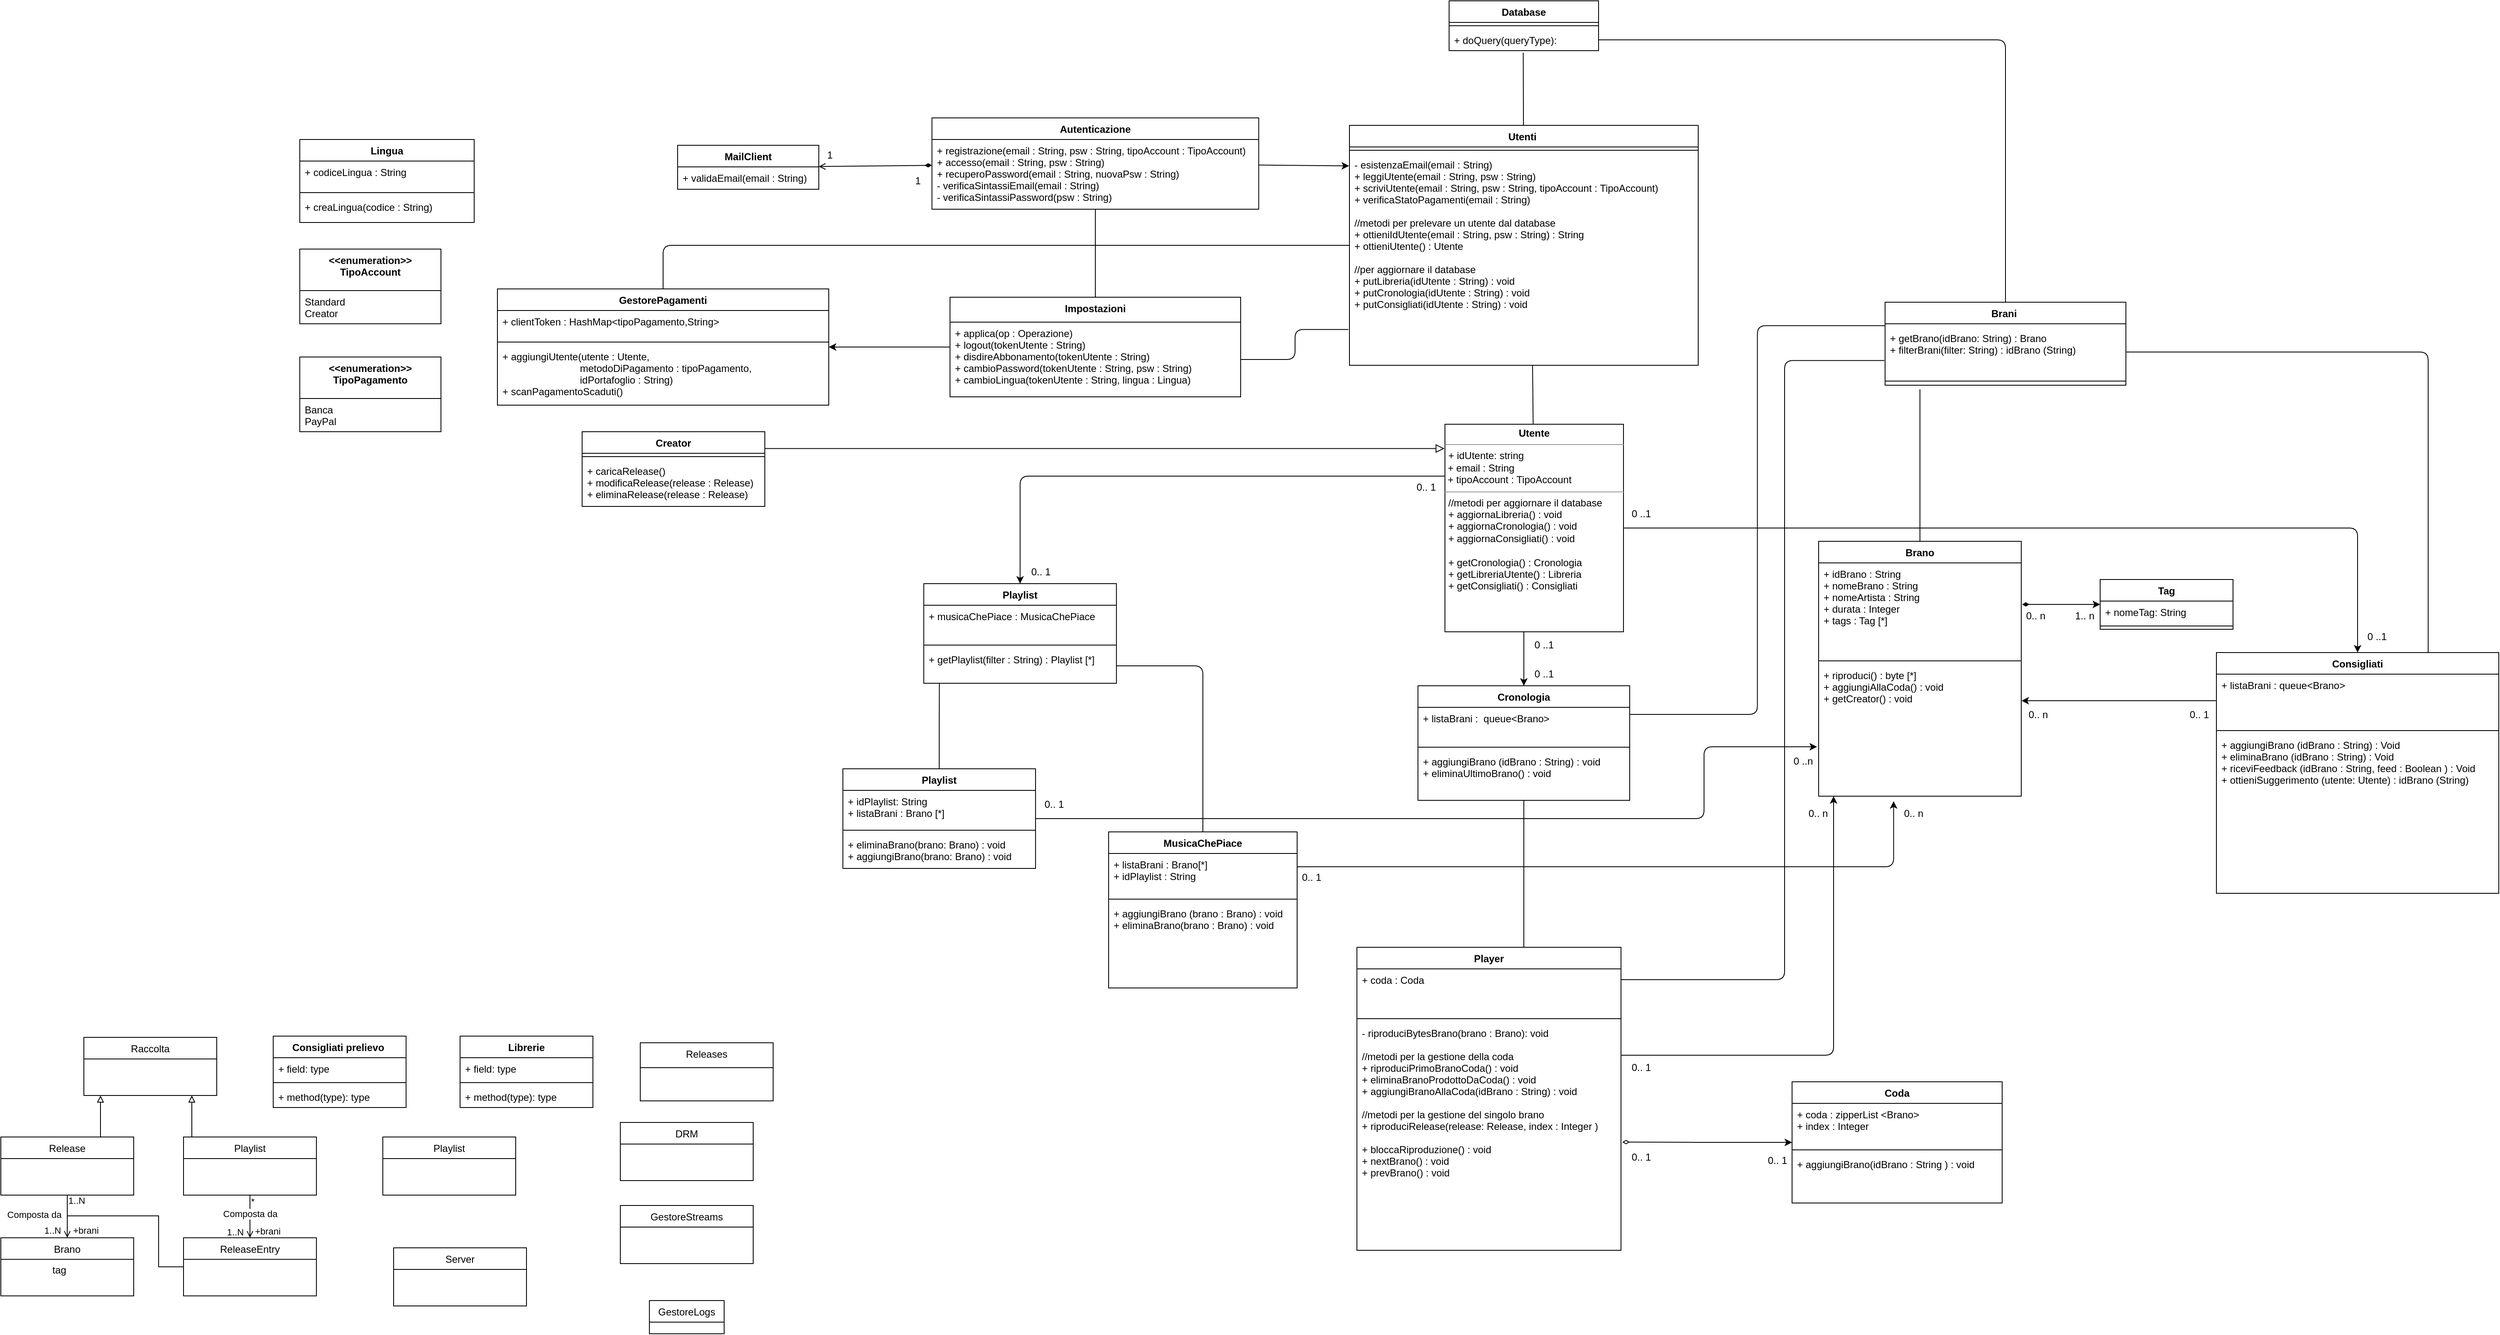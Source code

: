<mxfile>
    <diagram id="BJjrxpqgjmTvx92bAYLw" name="Pagina-1">
        <mxGraphModel dx="5690" dy="3400" grid="0" gridSize="10" guides="1" tooltips="1" connect="1" arrows="1" fold="1" page="0" pageScale="1" pageWidth="827" pageHeight="1169" background="none" math="0" shadow="0">
            <root>
                <mxCell id="0"/>
                <mxCell id="1" parent="0"/>
                <mxCell id="3" value="Brano" style="swimlane;fontStyle=0;align=center;verticalAlign=top;childLayout=stackLayout;horizontal=1;startSize=26;horizontalStack=0;resizeParent=1;resizeLast=0;collapsible=1;marginBottom=0;rounded=0;shadow=0;strokeWidth=1;" parent="1" vertex="1">
                    <mxGeometry x="-904" y="1609.93" width="160" height="70" as="geometry">
                        <mxRectangle x="120" y="360" width="160" height="26" as="alternateBounds"/>
                    </mxGeometry>
                </mxCell>
                <mxCell id="4" style="edgeStyle=orthogonalEdgeStyle;rounded=0;orthogonalLoop=1;jettySize=auto;html=1;exitX=0.5;exitY=1;exitDx=0;exitDy=0;entryX=0.5;entryY=0;entryDx=0;entryDy=0;startArrow=none;startFill=0;endArrow=open;endFill=0;" parent="1" source="9" target="3" edge="1">
                    <mxGeometry relative="1" as="geometry"/>
                </mxCell>
                <mxCell id="5" value="+brani" style="edgeLabel;html=1;align=center;verticalAlign=middle;resizable=0;points=[];" parent="4" vertex="1" connectable="0">
                    <mxGeometry x="0.251" relative="1" as="geometry">
                        <mxPoint x="22" y="10" as="offset"/>
                    </mxGeometry>
                </mxCell>
                <mxCell id="6" value="1..N" style="edgeLabel;html=1;align=center;verticalAlign=middle;resizable=0;points=[];" parent="4" vertex="1" connectable="0">
                    <mxGeometry x="0.251" y="-1" relative="1" as="geometry">
                        <mxPoint x="-17" y="10" as="offset"/>
                    </mxGeometry>
                </mxCell>
                <mxCell id="7" value="1..N" style="edgeLabel;html=1;align=center;verticalAlign=middle;resizable=0;points=[];" parent="4" vertex="1" connectable="0">
                    <mxGeometry x="-0.754" y="-1" relative="1" as="geometry">
                        <mxPoint x="12" as="offset"/>
                    </mxGeometry>
                </mxCell>
                <mxCell id="8" value="Composta da" style="edgeLabel;html=1;align=center;verticalAlign=middle;resizable=0;points=[];" parent="4" vertex="1" connectable="0">
                    <mxGeometry x="-0.235" relative="1" as="geometry">
                        <mxPoint x="-40" y="4" as="offset"/>
                    </mxGeometry>
                </mxCell>
                <mxCell id="9" value="Release" style="swimlane;fontStyle=0;align=center;verticalAlign=top;childLayout=stackLayout;horizontal=1;startSize=26;horizontalStack=0;resizeParent=1;resizeLast=0;collapsible=1;marginBottom=0;rounded=0;shadow=0;strokeWidth=1;" parent="1" vertex="1">
                    <mxGeometry x="-904" y="1488.5" width="160" height="70" as="geometry">
                        <mxRectangle x="340" y="380" width="170" height="26" as="alternateBounds"/>
                    </mxGeometry>
                </mxCell>
                <mxCell id="10" style="edgeStyle=orthogonalEdgeStyle;rounded=0;orthogonalLoop=1;jettySize=auto;html=1;exitX=0.5;exitY=1;exitDx=0;exitDy=0;entryX=0.5;entryY=0;entryDx=0;entryDy=0;startArrow=none;startFill=0;endArrow=open;endFill=0;" parent="1" source="15" target="34" edge="1">
                    <mxGeometry relative="1" as="geometry"/>
                </mxCell>
                <mxCell id="11" value="1..N" style="edgeLabel;html=1;align=center;verticalAlign=middle;resizable=0;points=[];" parent="10" vertex="1" connectable="0">
                    <mxGeometry x="0.728" relative="1" as="geometry">
                        <mxPoint x="-18" as="offset"/>
                    </mxGeometry>
                </mxCell>
                <mxCell id="12" value="+brani" style="edgeLabel;html=1;align=center;verticalAlign=middle;resizable=0;points=[];" parent="10" vertex="1" connectable="0">
                    <mxGeometry x="0.265" y="1" relative="1" as="geometry">
                        <mxPoint x="20" y="11" as="offset"/>
                    </mxGeometry>
                </mxCell>
                <mxCell id="13" value="Composta da" style="edgeLabel;html=1;align=center;verticalAlign=middle;resizable=0;points=[];" parent="10" vertex="1" connectable="0">
                    <mxGeometry x="-0.198" y="-1" relative="1" as="geometry">
                        <mxPoint x="1" y="2" as="offset"/>
                    </mxGeometry>
                </mxCell>
                <mxCell id="14" value="*" style="edgeLabel;html=1;align=center;verticalAlign=middle;resizable=0;points=[];" parent="10" vertex="1" connectable="0">
                    <mxGeometry x="-0.881" relative="1" as="geometry">
                        <mxPoint x="3" y="4" as="offset"/>
                    </mxGeometry>
                </mxCell>
                <mxCell id="15" value="Playlist" style="swimlane;fontStyle=0;align=center;verticalAlign=top;childLayout=stackLayout;horizontal=1;startSize=26;horizontalStack=0;resizeParent=1;resizeLast=0;collapsible=1;marginBottom=0;rounded=0;shadow=0;strokeWidth=1;" parent="1" vertex="1">
                    <mxGeometry x="-684" y="1488.5" width="160" height="70" as="geometry">
                        <mxRectangle x="550" y="140" width="160" height="26" as="alternateBounds"/>
                    </mxGeometry>
                </mxCell>
                <mxCell id="23" value="Releases" style="swimlane;fontStyle=0;align=center;verticalAlign=top;childLayout=stackLayout;horizontal=1;startSize=30;horizontalStack=0;resizeParent=1;resizeLast=0;collapsible=1;marginBottom=0;rounded=0;shadow=0;strokeWidth=1;" parent="1" vertex="1">
                    <mxGeometry x="-134" y="1375" width="160" height="70" as="geometry">
                        <mxRectangle x="860" y="200" width="160" height="26" as="alternateBounds"/>
                    </mxGeometry>
                </mxCell>
                <mxCell id="30" value="GestoreLogs" style="swimlane;fontStyle=0;align=center;verticalAlign=top;childLayout=stackLayout;horizontal=1;startSize=26;horizontalStack=0;resizeParent=1;resizeLast=0;collapsible=1;marginBottom=0;rounded=0;shadow=0;strokeWidth=1;" parent="1" vertex="1">
                    <mxGeometry x="-123" y="1685.5" width="90" height="40" as="geometry">
                        <mxRectangle x="550" y="140" width="160" height="26" as="alternateBounds"/>
                    </mxGeometry>
                </mxCell>
                <mxCell id="31" style="edgeStyle=orthogonalEdgeStyle;rounded=0;orthogonalLoop=1;jettySize=auto;html=1;entryX=0.75;entryY=0;entryDx=0;entryDy=0;endArrow=none;endFill=0;startArrow=block;startFill=0;" parent="1" target="9" edge="1">
                    <mxGeometry relative="1" as="geometry">
                        <mxPoint x="-784" y="1438.5" as="sourcePoint"/>
                        <Array as="points">
                            <mxPoint x="-784" y="1438.5"/>
                        </Array>
                    </mxGeometry>
                </mxCell>
                <mxCell id="32" style="edgeStyle=orthogonalEdgeStyle;rounded=0;orthogonalLoop=1;jettySize=auto;html=1;entryX=0.059;entryY=-0.004;entryDx=0;entryDy=0;startArrow=block;startFill=0;endArrow=none;endFill=0;entryPerimeter=0;" parent="1" target="15" edge="1">
                    <mxGeometry relative="1" as="geometry">
                        <mxPoint x="-674.0" y="1438.5" as="sourcePoint"/>
                        <Array as="points">
                            <mxPoint x="-674" y="1488.5"/>
                        </Array>
                    </mxGeometry>
                </mxCell>
                <mxCell id="33" value="Raccolta" style="swimlane;fontStyle=0;align=center;verticalAlign=top;childLayout=stackLayout;horizontal=1;startSize=26;horizontalStack=0;resizeParent=1;resizeLast=0;collapsible=1;marginBottom=0;rounded=0;shadow=0;strokeWidth=1;" parent="1" vertex="1">
                    <mxGeometry x="-804" y="1368.5" width="160" height="70" as="geometry">
                        <mxRectangle x="340" y="380" width="170" height="26" as="alternateBounds"/>
                    </mxGeometry>
                </mxCell>
                <mxCell id="34" value="ReleaseEntry" style="swimlane;fontStyle=0;align=center;verticalAlign=top;childLayout=stackLayout;horizontal=1;startSize=26;horizontalStack=0;resizeParent=1;resizeLast=0;collapsible=1;marginBottom=0;rounded=0;shadow=0;strokeWidth=1;" parent="1" vertex="1">
                    <mxGeometry x="-684" y="1609.93" width="160" height="70" as="geometry">
                        <mxRectangle x="550" y="140" width="160" height="26" as="alternateBounds"/>
                    </mxGeometry>
                </mxCell>
                <mxCell id="35" style="edgeStyle=orthogonalEdgeStyle;rounded=0;orthogonalLoop=1;jettySize=auto;html=1;exitX=0;exitY=0.5;exitDx=0;exitDy=0;startArrow=none;startFill=0;endArrow=none;endFill=0;" parent="1" source="34" edge="1">
                    <mxGeometry relative="1" as="geometry">
                        <mxPoint x="-734" y="1583.5" as="sourcePoint"/>
                        <mxPoint x="-824" y="1583.5" as="targetPoint"/>
                        <Array as="points">
                            <mxPoint x="-714" y="1644.5"/>
                            <mxPoint x="-714" y="1583.5"/>
                        </Array>
                    </mxGeometry>
                </mxCell>
                <mxCell id="36" value="Server" style="swimlane;fontStyle=0;align=center;verticalAlign=top;childLayout=stackLayout;horizontal=1;startSize=26;horizontalStack=0;resizeParent=1;resizeLast=0;collapsible=1;marginBottom=0;rounded=0;shadow=0;strokeWidth=1;" parent="1" vertex="1">
                    <mxGeometry x="-431" y="1622" width="160" height="70" as="geometry">
                        <mxRectangle x="550" y="140" width="160" height="26" as="alternateBounds"/>
                    </mxGeometry>
                </mxCell>
                <mxCell id="37" value="DRM" style="swimlane;fontStyle=0;align=center;verticalAlign=top;childLayout=stackLayout;horizontal=1;startSize=26;horizontalStack=0;resizeParent=1;resizeLast=0;collapsible=1;marginBottom=0;rounded=0;shadow=0;strokeWidth=1;" parent="1" vertex="1">
                    <mxGeometry x="-158" y="1471" width="160" height="70" as="geometry">
                        <mxRectangle x="550" y="140" width="160" height="26" as="alternateBounds"/>
                    </mxGeometry>
                </mxCell>
                <mxCell id="38" value="GestoreStreams" style="swimlane;fontStyle=0;align=center;verticalAlign=top;childLayout=stackLayout;horizontal=1;startSize=26;horizontalStack=0;resizeParent=1;resizeLast=0;collapsible=1;marginBottom=0;rounded=0;shadow=0;strokeWidth=1;" parent="1" vertex="1">
                    <mxGeometry x="-158" y="1571" width="160" height="70" as="geometry">
                        <mxRectangle x="550" y="140" width="160" height="26" as="alternateBounds"/>
                    </mxGeometry>
                </mxCell>
                <mxCell id="78" value="" style="text;strokeColor=none;fillColor=none;align=left;verticalAlign=middle;spacingTop=-1;spacingLeft=4;spacingRight=4;rotatable=0;labelPosition=right;points=[];portConstraint=eastwest;" parent="1" vertex="1">
                    <mxGeometry x="420" y="870" width="20" height="14" as="geometry"/>
                </mxCell>
                <mxCell id="137" style="edgeStyle=none;html=1;entryX=0.442;entryY=1;entryDx=0;entryDy=0;entryPerimeter=0;endArrow=none;endFill=0;startArrow=classic;startFill=1;" parent="1" source="79" target="134" edge="1">
                    <mxGeometry relative="1" as="geometry">
                        <mxPoint x="930" y="810" as="targetPoint"/>
                    </mxGeometry>
                </mxCell>
                <mxCell id="180" style="edgeStyle=orthogonalEdgeStyle;html=1;startArrow=none;startFill=0;endArrow=none;endFill=0;" parent="1" source="79" edge="1">
                    <mxGeometry relative="1" as="geometry">
                        <mxPoint x="930" y="1260" as="targetPoint"/>
                    </mxGeometry>
                </mxCell>
                <mxCell id="79" value="Cronologia" style="swimlane;fontStyle=1;align=center;verticalAlign=top;childLayout=stackLayout;horizontal=1;startSize=26;horizontalStack=0;resizeParent=1;resizeParentMax=0;resizeLast=0;collapsible=1;marginBottom=0;swimlaneFillColor=default;" parent="1" vertex="1">
                    <mxGeometry x="802.5" y="945" width="255" height="138" as="geometry"/>
                </mxCell>
                <mxCell id="80" value="+ listaBrani :  queue&lt;Brano&gt;" style="text;strokeColor=none;fillColor=none;align=left;verticalAlign=top;spacingLeft=4;spacingRight=4;overflow=hidden;rotatable=0;points=[[0,0.5],[1,0.5]];portConstraint=eastwest;" parent="79" vertex="1">
                    <mxGeometry y="26" width="255" height="44" as="geometry"/>
                </mxCell>
                <mxCell id="81" value="" style="line;strokeWidth=1;fillColor=none;align=left;verticalAlign=middle;spacingTop=-1;spacingLeft=3;spacingRight=3;rotatable=0;labelPosition=right;points=[];portConstraint=eastwest;" parent="79" vertex="1">
                    <mxGeometry y="70" width="255" height="8" as="geometry"/>
                </mxCell>
                <mxCell id="82" value="+ aggiungiBrano (idBrano : String) : void&#10;+ eliminaUltimoBrano() : void &#10;" style="text;strokeColor=none;fillColor=none;align=left;verticalAlign=top;spacingLeft=4;spacingRight=4;overflow=hidden;rotatable=0;points=[[0,0.5],[1,0.5]];portConstraint=eastwest;" parent="79" vertex="1">
                    <mxGeometry y="78" width="255" height="60" as="geometry"/>
                </mxCell>
                <mxCell id="139" style="edgeStyle=orthogonalEdgeStyle;html=1;entryX=1;entryY=0.5;entryDx=0;entryDy=0;exitX=0.5;exitY=0;exitDx=0;exitDy=0;startArrow=classic;startFill=1;endArrow=none;endFill=0;" parent="1" source="83" target="134" edge="1">
                    <mxGeometry relative="1" as="geometry"/>
                </mxCell>
                <mxCell id="173" style="edgeStyle=orthogonalEdgeStyle;html=1;exitX=0.75;exitY=0;exitDx=0;exitDy=0;entryX=1;entryY=0.5;entryDx=0;entryDy=0;startArrow=none;startFill=0;endArrow=none;endFill=0;" parent="1" source="83" target="108" edge="1">
                    <mxGeometry relative="1" as="geometry">
                        <mxPoint x="1554.609" y="620" as="targetPoint"/>
                    </mxGeometry>
                </mxCell>
                <mxCell id="83" value="Consigliati" style="swimlane;fontStyle=1;align=center;verticalAlign=top;childLayout=stackLayout;horizontal=1;startSize=26;horizontalStack=0;resizeParent=1;resizeParentMax=0;resizeLast=0;collapsible=1;marginBottom=0;fillColor=none;swimlaneFillColor=default;" parent="1" vertex="1">
                    <mxGeometry x="1764" y="905" width="340" height="290" as="geometry"/>
                </mxCell>
                <mxCell id="84" value="+ listaBrani : queue&lt;Brano&gt;" style="text;strokeColor=none;fillColor=none;align=left;verticalAlign=top;spacingLeft=4;spacingRight=4;overflow=hidden;rotatable=0;points=[[0,0.5],[1,0.5]];portConstraint=eastwest;" parent="83" vertex="1">
                    <mxGeometry y="26" width="340" height="64" as="geometry"/>
                </mxCell>
                <mxCell id="85" value="" style="line;strokeWidth=1;fillColor=none;align=left;verticalAlign=middle;spacingTop=-1;spacingLeft=3;spacingRight=3;rotatable=0;labelPosition=right;points=[];portConstraint=eastwest;" parent="83" vertex="1">
                    <mxGeometry y="90" width="340" height="8" as="geometry"/>
                </mxCell>
                <mxCell id="86" value="+ aggiungiBrano (idBrano : String) : Void &#10;+ eliminaBrano (idBrano : String) : Void &#10;+ riceviFeedback (idBrano : String, feed : Boolean ) : Void &#10;+ ottieniSuggerimento (utente: Utente) : idBrano (String)&#10;" style="text;strokeColor=none;fillColor=none;align=left;verticalAlign=top;spacingLeft=4;spacingRight=4;overflow=hidden;rotatable=0;points=[[0,0.5],[1,0.5]];portConstraint=eastwest;" parent="83" vertex="1">
                    <mxGeometry y="98" width="340" height="192" as="geometry"/>
                </mxCell>
                <mxCell id="160" style="edgeStyle=none;html=1;entryX=0.496;entryY=1.09;entryDx=0;entryDy=0;entryPerimeter=0;startArrow=none;startFill=0;endArrow=none;endFill=0;" parent="1" source="88" target="132" edge="1">
                    <mxGeometry relative="1" as="geometry">
                        <mxPoint x="930" y="210" as="targetPoint"/>
                    </mxGeometry>
                </mxCell>
                <mxCell id="88" value="Utenti " style="swimlane;fontStyle=1;align=center;verticalAlign=top;childLayout=stackLayout;horizontal=1;startSize=26;horizontalStack=0;resizeParent=1;resizeParentMax=0;resizeLast=0;collapsible=1;marginBottom=0;swimlaneFillColor=default;" parent="1" vertex="1">
                    <mxGeometry x="720" y="270" width="420" height="289" as="geometry"/>
                </mxCell>
                <mxCell id="90" value="" style="line;strokeWidth=1;fillColor=none;align=left;verticalAlign=middle;spacingTop=-1;spacingLeft=3;spacingRight=3;rotatable=0;labelPosition=right;points=[];portConstraint=eastwest;" parent="88" vertex="1">
                    <mxGeometry y="26" width="420" height="8" as="geometry"/>
                </mxCell>
                <mxCell id="91" value="- esistenzaEmail(email : String)&#10;+ leggiUtente(email : String, psw : String)&#10;+ scriviUtente(email : String, psw : String, tipoAccount : TipoAccount)&#10;+ verificaStatoPagamenti(email : String)&#10;&#10;//metodi per prelevare un utente dal database&#10;+ ottieniIdUtente(email : String, psw : String) : String &#10;+ ottieniUtente() : Utente&#10;&#10;//per aggiornare il database &#10;+ putLibreria(idUtente : String) : void&#10;+ putCronologia(idUtente : String) : void &#10;+ putConsigliati(idUtente : String) : void &#10;&#10;&#10;" style="text;strokeColor=none;fillColor=none;align=left;verticalAlign=top;spacingLeft=4;spacingRight=4;overflow=hidden;rotatable=0;points=[[0,0.5],[1,0.5]];portConstraint=eastwest;" parent="88" vertex="1">
                    <mxGeometry y="34" width="420" height="255" as="geometry"/>
                </mxCell>
                <mxCell id="98" value="Librerie" style="swimlane;fontStyle=1;align=center;verticalAlign=top;childLayout=stackLayout;horizontal=1;startSize=26;horizontalStack=0;resizeParent=1;resizeParentMax=0;resizeLast=0;collapsible=1;marginBottom=0;" parent="1" vertex="1">
                    <mxGeometry x="-351" y="1367" width="160" height="86" as="geometry"/>
                </mxCell>
                <mxCell id="99" value="+ field: type" style="text;strokeColor=none;fillColor=none;align=left;verticalAlign=top;spacingLeft=4;spacingRight=4;overflow=hidden;rotatable=0;points=[[0,0.5],[1,0.5]];portConstraint=eastwest;" parent="98" vertex="1">
                    <mxGeometry y="26" width="160" height="26" as="geometry"/>
                </mxCell>
                <mxCell id="100" value="" style="line;strokeWidth=1;fillColor=none;align=left;verticalAlign=middle;spacingTop=-1;spacingLeft=3;spacingRight=3;rotatable=0;labelPosition=right;points=[];portConstraint=eastwest;" parent="98" vertex="1">
                    <mxGeometry y="52" width="160" height="8" as="geometry"/>
                </mxCell>
                <mxCell id="101" value="+ method(type): type" style="text;strokeColor=none;fillColor=none;align=left;verticalAlign=top;spacingLeft=4;spacingRight=4;overflow=hidden;rotatable=0;points=[[0,0.5],[1,0.5]];portConstraint=eastwest;" parent="98" vertex="1">
                    <mxGeometry y="60" width="160" height="26" as="geometry"/>
                </mxCell>
                <mxCell id="165" style="edgeStyle=orthogonalEdgeStyle;html=1;entryX=1;entryY=0.5;entryDx=0;entryDy=0;endArrow=none;endFill=0;" parent="1" source="105" target="132" edge="1">
                    <mxGeometry relative="1" as="geometry"/>
                </mxCell>
                <mxCell id="105" value="Brani " style="swimlane;fontStyle=1;align=center;verticalAlign=top;childLayout=stackLayout;horizontal=1;startSize=26;horizontalStack=0;resizeParent=1;resizeParentMax=0;resizeLast=0;collapsible=1;marginBottom=0;swimlaneFillColor=default;" parent="1" vertex="1">
                    <mxGeometry x="1365" y="483" width="290" height="100" as="geometry"/>
                </mxCell>
                <mxCell id="106" value="&#10;&#10;" style="text;strokeColor=none;fillColor=none;align=left;verticalAlign=top;spacingLeft=4;spacingRight=4;overflow=hidden;rotatable=0;points=[[0,0.5],[1,0.5]];portConstraint=eastwest;" parent="105" vertex="1">
                    <mxGeometry y="26" width="290" height="4" as="geometry"/>
                </mxCell>
                <mxCell id="108" value="+ getBrano(idBrano: String) : Brano &#10;+ filterBrani(filter: String) : idBrano (String)" style="text;strokeColor=none;fillColor=none;align=left;verticalAlign=top;spacingLeft=4;spacingRight=4;overflow=hidden;rotatable=0;points=[[0,0.5],[1,0.5]];portConstraint=eastwest;" parent="105" vertex="1">
                    <mxGeometry y="30" width="290" height="60" as="geometry"/>
                </mxCell>
                <mxCell id="107" value="" style="line;strokeWidth=1;fillColor=none;align=left;verticalAlign=middle;spacingTop=-1;spacingLeft=3;spacingRight=3;rotatable=0;labelPosition=right;points=[];portConstraint=eastwest;" parent="105" vertex="1">
                    <mxGeometry y="90" width="290" height="10" as="geometry"/>
                </mxCell>
                <mxCell id="115" value="Consigliati prelievo " style="swimlane;fontStyle=1;align=center;verticalAlign=top;childLayout=stackLayout;horizontal=1;startSize=26;horizontalStack=0;resizeParent=1;resizeParentMax=0;resizeLast=0;collapsible=1;marginBottom=0;" parent="1" vertex="1">
                    <mxGeometry x="-576" y="1367" width="160" height="86" as="geometry"/>
                </mxCell>
                <mxCell id="116" value="+ field: type" style="text;strokeColor=none;fillColor=none;align=left;verticalAlign=top;spacingLeft=4;spacingRight=4;overflow=hidden;rotatable=0;points=[[0,0.5],[1,0.5]];portConstraint=eastwest;" parent="115" vertex="1">
                    <mxGeometry y="26" width="160" height="26" as="geometry"/>
                </mxCell>
                <mxCell id="117" value="" style="line;strokeWidth=1;fillColor=none;align=left;verticalAlign=middle;spacingTop=-1;spacingLeft=3;spacingRight=3;rotatable=0;labelPosition=right;points=[];portConstraint=eastwest;" parent="115" vertex="1">
                    <mxGeometry y="52" width="160" height="8" as="geometry"/>
                </mxCell>
                <mxCell id="118" value="+ method(type): type" style="text;strokeColor=none;fillColor=none;align=left;verticalAlign=top;spacingLeft=4;spacingRight=4;overflow=hidden;rotatable=0;points=[[0,0.5],[1,0.5]];portConstraint=eastwest;" parent="115" vertex="1">
                    <mxGeometry y="60" width="160" height="26" as="geometry"/>
                </mxCell>
                <mxCell id="124" value="tag" style="text;html=1;align=center;verticalAlign=middle;resizable=0;points=[];autosize=1;strokeColor=none;fillColor=none;" parent="1" vertex="1">
                    <mxGeometry x="-849" y="1638.5" width="30" height="20" as="geometry"/>
                </mxCell>
                <mxCell id="125" value="Playlist" style="swimlane;fontStyle=0;align=center;verticalAlign=top;childLayout=stackLayout;horizontal=1;startSize=26;horizontalStack=0;resizeParent=1;resizeLast=0;collapsible=1;marginBottom=0;rounded=0;shadow=0;strokeWidth=1;" parent="1" vertex="1">
                    <mxGeometry x="-444" y="1488.5" width="160" height="70" as="geometry">
                        <mxRectangle x="550" y="140" width="160" height="26" as="alternateBounds"/>
                    </mxGeometry>
                </mxCell>
                <mxCell id="129" value="Database" style="swimlane;fontStyle=1;align=center;verticalAlign=top;childLayout=stackLayout;horizontal=1;startSize=26;horizontalStack=0;resizeParent=1;resizeParentMax=0;resizeLast=0;collapsible=1;marginBottom=0;swimlaneFillColor=default;" parent="1" vertex="1">
                    <mxGeometry x="840" y="120" width="180" height="60" as="geometry"/>
                </mxCell>
                <mxCell id="131" value="" style="line;strokeWidth=1;fillColor=none;align=left;verticalAlign=middle;spacingTop=-1;spacingLeft=3;spacingRight=3;rotatable=0;labelPosition=right;points=[];portConstraint=eastwest;" parent="129" vertex="1">
                    <mxGeometry y="26" width="180" height="8" as="geometry"/>
                </mxCell>
                <mxCell id="132" value="+ doQuery(queryType): " style="text;strokeColor=none;fillColor=none;align=left;verticalAlign=top;spacingLeft=4;spacingRight=4;overflow=hidden;rotatable=0;points=[[0,0.5],[1,0.5]];portConstraint=eastwest;" parent="129" vertex="1">
                    <mxGeometry y="34" width="180" height="26" as="geometry"/>
                </mxCell>
                <mxCell id="158" style="edgeStyle=none;html=1;entryX=0.525;entryY=0.998;entryDx=0;entryDy=0;entryPerimeter=0;endArrow=none;endFill=0;" parent="1" source="134" target="91" edge="1">
                    <mxGeometry relative="1" as="geometry"/>
                </mxCell>
                <mxCell id="232" style="edgeStyle=orthogonalEdgeStyle;html=1;exitX=0;exitY=0.25;exitDx=0;exitDy=0;entryX=0.5;entryY=0;entryDx=0;entryDy=0;startArrow=none;startFill=0;endArrow=classic;endFill=1;" parent="1" source="134" target="216" edge="1">
                    <mxGeometry relative="1" as="geometry"/>
                </mxCell>
                <mxCell id="134" value="&lt;p style=&quot;margin: 0px ; margin-top: 4px ; text-align: center&quot;&gt;&lt;b&gt;Utente&lt;/b&gt;&lt;/p&gt;&lt;hr size=&quot;1&quot;&gt;&lt;p style=&quot;margin: 0px ; margin-left: 4px&quot;&gt;+ idUtente: string&lt;span&gt;&amp;nbsp;&lt;/span&gt;&lt;span&gt;&amp;nbsp;&lt;/span&gt;&lt;/p&gt;&amp;nbsp;+ email : String&lt;br style=&quot;padding: 0px ; margin: 0px&quot;&gt;&amp;nbsp;+ tipoAccount : TipoAccount&lt;hr size=&quot;1&quot;&gt;&lt;p style=&quot;margin: 0px ; margin-left: 4px&quot;&gt;//metodi per aggiornare il database&lt;/p&gt;&lt;p style=&quot;margin: 0px ; margin-left: 4px&quot;&gt;+ aggiornaLibreria() : void&lt;/p&gt;&lt;p style=&quot;margin: 0px ; margin-left: 4px&quot;&gt;+ aggiornaCronologia() : void&amp;nbsp;&lt;/p&gt;&lt;p style=&quot;margin: 0px ; margin-left: 4px&quot;&gt;+ aggiornaConsigliati() : void&lt;/p&gt;&lt;p style=&quot;margin: 0px ; margin-left: 4px&quot;&gt;&amp;nbsp;&lt;/p&gt;&lt;p style=&quot;margin: 0px ; margin-left: 4px&quot;&gt;+ getCronologia() : Cronologia&lt;/p&gt;&lt;p style=&quot;margin: 0px ; margin-left: 4px&quot;&gt;+ getLibreriaUtente() : Libreria&lt;br style=&quot;padding: 0px ; margin: 0px&quot;&gt;+ getConsigliati() : Consigliati&lt;br style=&quot;padding: 0px ; margin: 0px&quot;&gt;&lt;/p&gt;&lt;p style=&quot;margin: 0px ; margin-left: 4px&quot;&gt;&lt;br&gt;&lt;/p&gt;" style="verticalAlign=top;align=left;overflow=fill;fontSize=12;fontFamily=Helvetica;html=1;" parent="1" vertex="1">
                    <mxGeometry x="835" y="630" width="215" height="250" as="geometry"/>
                </mxCell>
                <mxCell id="148" style="edgeStyle=orthogonalEdgeStyle;html=1;entryX=0.081;entryY=0.998;entryDx=0;entryDy=0;entryPerimeter=0;endArrow=none;endFill=0;" parent="1" source="140" target="219" edge="1">
                    <mxGeometry relative="1" as="geometry">
                        <mxPoint x="279" y="941" as="targetPoint"/>
                    </mxGeometry>
                </mxCell>
                <mxCell id="228" style="edgeStyle=orthogonalEdgeStyle;html=1;startArrow=none;startFill=0;endArrow=classic;endFill=1;entryX=-0.008;entryY=0.626;entryDx=0;entryDy=0;entryPerimeter=0;" parent="1" source="140" target="200" edge="1">
                    <mxGeometry relative="1" as="geometry">
                        <mxPoint x="1178.241" y="1121.345" as="targetPoint"/>
                        <Array as="points">
                            <mxPoint x="1147" y="1105"/>
                            <mxPoint x="1147" y="1019"/>
                        </Array>
                    </mxGeometry>
                </mxCell>
                <mxCell id="140" value="Playlist" style="swimlane;fontStyle=1;align=center;verticalAlign=top;childLayout=stackLayout;horizontal=1;startSize=26;horizontalStack=0;resizeParent=1;resizeParentMax=0;resizeLast=0;collapsible=1;marginBottom=0;swimlaneFillColor=default;" parent="1" vertex="1">
                    <mxGeometry x="110" y="1045" width="232" height="120" as="geometry"/>
                </mxCell>
                <mxCell id="141" value="+ idPlaylist: String &#10;+ listaBrani : Brano [*]" style="text;strokeColor=none;fillColor=none;align=left;verticalAlign=top;spacingLeft=4;spacingRight=4;overflow=hidden;rotatable=0;points=[[0,0.5],[1,0.5]];portConstraint=eastwest;" parent="140" vertex="1">
                    <mxGeometry y="26" width="232" height="44" as="geometry"/>
                </mxCell>
                <mxCell id="142" value="" style="line;strokeWidth=1;fillColor=none;align=left;verticalAlign=middle;spacingTop=-1;spacingLeft=3;spacingRight=3;rotatable=0;labelPosition=right;points=[];portConstraint=eastwest;" parent="140" vertex="1">
                    <mxGeometry y="70" width="232" height="8" as="geometry"/>
                </mxCell>
                <mxCell id="143" value="+ eliminaBrano(brano: Brano) : void&#10;+ aggiungiBrano(brano: Brano) : void &#10; &#10;" style="text;strokeColor=none;fillColor=none;align=left;verticalAlign=top;spacingLeft=4;spacingRight=4;overflow=hidden;rotatable=0;points=[[0,0.5],[1,0.5]];portConstraint=eastwest;" parent="140" vertex="1">
                    <mxGeometry y="78" width="232" height="42" as="geometry"/>
                </mxCell>
                <mxCell id="231" style="edgeStyle=orthogonalEdgeStyle;html=1;startArrow=none;startFill=0;endArrow=none;endFill=0;" parent="1" source="144" target="219" edge="1">
                    <mxGeometry relative="1" as="geometry"/>
                </mxCell>
                <mxCell id="144" value="MusicaChePiace" style="swimlane;fontStyle=1;align=center;verticalAlign=top;childLayout=stackLayout;horizontal=1;startSize=26;horizontalStack=0;resizeParent=1;resizeParentMax=0;resizeLast=0;collapsible=1;marginBottom=0;swimlaneFillColor=default;" parent="1" vertex="1">
                    <mxGeometry x="430" y="1121" width="227" height="188" as="geometry"/>
                </mxCell>
                <mxCell id="145" value="+ listaBrani : Brano[*]&#10;+ idPlaylist : String" style="text;strokeColor=none;fillColor=none;align=left;verticalAlign=top;spacingLeft=4;spacingRight=4;overflow=hidden;rotatable=0;points=[[0,0.5],[1,0.5]];portConstraint=eastwest;" parent="144" vertex="1">
                    <mxGeometry y="26" width="227" height="51" as="geometry"/>
                </mxCell>
                <mxCell id="146" value="" style="line;strokeWidth=1;fillColor=none;align=left;verticalAlign=middle;spacingTop=-1;spacingLeft=3;spacingRight=3;rotatable=0;labelPosition=right;points=[];portConstraint=eastwest;" parent="144" vertex="1">
                    <mxGeometry y="77" width="227" height="8" as="geometry"/>
                </mxCell>
                <mxCell id="147" value="+ aggiungiBrano (brano : Brano) : void&#10;+ eliminaBrano(brano : Brano) : void " style="text;strokeColor=none;fillColor=none;align=left;verticalAlign=top;spacingLeft=4;spacingRight=4;overflow=hidden;rotatable=0;points=[[0,0.5],[1,0.5]];portConstraint=eastwest;" parent="144" vertex="1">
                    <mxGeometry y="85" width="227" height="103" as="geometry"/>
                </mxCell>
                <mxCell id="208" style="html=1;startArrow=classic;startFill=1;endArrow=diamondThin;endFill=1;" parent="1" source="168" edge="1">
                    <mxGeometry relative="1" as="geometry">
                        <mxPoint x="1530" y="847" as="targetPoint"/>
                    </mxGeometry>
                </mxCell>
                <mxCell id="168" value="Tag" style="swimlane;fontStyle=1;align=center;verticalAlign=top;childLayout=stackLayout;horizontal=1;startSize=26;horizontalStack=0;resizeParent=1;resizeParentMax=0;resizeLast=0;collapsible=1;marginBottom=0;fillColor=none;swimlaneFillColor=default;" parent="1" vertex="1">
                    <mxGeometry x="1624" y="817" width="160" height="60" as="geometry"/>
                </mxCell>
                <mxCell id="169" value="+ nomeTag: String " style="text;strokeColor=none;fillColor=none;align=left;verticalAlign=top;spacingLeft=4;spacingRight=4;overflow=hidden;rotatable=0;points=[[0,0.5],[1,0.5]];portConstraint=eastwest;" parent="168" vertex="1">
                    <mxGeometry y="26" width="160" height="26" as="geometry"/>
                </mxCell>
                <mxCell id="170" value="" style="line;strokeWidth=1;fillColor=none;align=left;verticalAlign=middle;spacingTop=-1;spacingLeft=3;spacingRight=3;rotatable=0;labelPosition=right;points=[];portConstraint=eastwest;" parent="168" vertex="1">
                    <mxGeometry y="52" width="160" height="8" as="geometry"/>
                </mxCell>
                <mxCell id="181" value="Player" style="swimlane;fontStyle=1;align=center;verticalAlign=top;childLayout=stackLayout;horizontal=1;startSize=26;horizontalStack=0;resizeParent=1;resizeParentMax=0;resizeLast=0;collapsible=1;marginBottom=0;fillColor=none;swimlaneFillColor=default;" parent="1" vertex="1">
                    <mxGeometry x="729" y="1260" width="318" height="365" as="geometry"/>
                </mxCell>
                <mxCell id="182" value="+ coda : Coda &#10;" style="text;strokeColor=none;fillColor=none;align=left;verticalAlign=top;spacingLeft=4;spacingRight=4;overflow=hidden;rotatable=0;points=[[0,0.5],[1,0.5]];portConstraint=eastwest;" parent="181" vertex="1">
                    <mxGeometry y="26" width="318" height="56" as="geometry"/>
                </mxCell>
                <mxCell id="183" value="" style="line;strokeWidth=1;fillColor=none;align=left;verticalAlign=middle;spacingTop=-1;spacingLeft=3;spacingRight=3;rotatable=0;labelPosition=right;points=[];portConstraint=eastwest;" parent="181" vertex="1">
                    <mxGeometry y="82" width="318" height="8" as="geometry"/>
                </mxCell>
                <mxCell id="184" value="- riproduciBytesBrano(brano : Brano): void&#10;&#10;//metodi per la gestione della coda&#10;+ riproduciPrimoBranoCoda() : void&#10;+ eliminaBranoProdottoDaCoda() : void&#10;+ aggiungiBranoAllaCoda(idBrano : String) : void &#10;&#10;//metodi per la gestione del singolo brano&#10;+ riproduciRelease(release: Release, index : Integer )&#10;&#10;+ bloccaRiproduzione() : void &#10;+ nextBrano() : void&#10;+ prevBrano() : void " style="text;strokeColor=none;fillColor=none;align=left;verticalAlign=top;spacingLeft=4;spacingRight=4;overflow=hidden;rotatable=0;points=[[0,0.5],[1,0.5]];portConstraint=eastwest;" parent="181" vertex="1">
                    <mxGeometry y="90" width="318" height="275" as="geometry"/>
                </mxCell>
                <mxCell id="195" style="edgeStyle=orthogonalEdgeStyle;html=1;entryX=1.005;entryY=0.526;entryDx=0;entryDy=0;entryPerimeter=0;startArrow=classic;startFill=1;endArrow=diamondThin;endFill=0;" parent="1" source="191" target="184" edge="1">
                    <mxGeometry relative="1" as="geometry">
                        <mxPoint x="1053" y="1495" as="targetPoint"/>
                    </mxGeometry>
                </mxCell>
                <mxCell id="191" value="Coda" style="swimlane;fontStyle=1;align=center;verticalAlign=top;childLayout=stackLayout;horizontal=1;startSize=26;horizontalStack=0;resizeParent=1;resizeParentMax=0;resizeLast=0;collapsible=1;marginBottom=0;fillColor=none;swimlaneFillColor=default;" parent="1" vertex="1">
                    <mxGeometry x="1253" y="1422" width="253" height="146" as="geometry"/>
                </mxCell>
                <mxCell id="192" value="+ coda : zipperList &lt;Brano&gt;&#10;+ index : Integer" style="text;strokeColor=none;fillColor=none;align=left;verticalAlign=top;spacingLeft=4;spacingRight=4;overflow=hidden;rotatable=0;points=[[0,0.5],[1,0.5]];portConstraint=eastwest;" parent="191" vertex="1">
                    <mxGeometry y="26" width="253" height="52" as="geometry"/>
                </mxCell>
                <mxCell id="193" value="" style="line;strokeWidth=1;fillColor=none;align=left;verticalAlign=middle;spacingTop=-1;spacingLeft=3;spacingRight=3;rotatable=0;labelPosition=right;points=[];portConstraint=eastwest;" parent="191" vertex="1">
                    <mxGeometry y="78" width="253" height="8" as="geometry"/>
                </mxCell>
                <mxCell id="194" value="+ aggiungiBrano(idBrano : String ) : void" style="text;strokeColor=none;fillColor=none;align=left;verticalAlign=top;spacingLeft=4;spacingRight=4;overflow=hidden;rotatable=0;points=[[0,0.5],[1,0.5]];portConstraint=eastwest;" parent="191" vertex="1">
                    <mxGeometry y="86" width="253" height="60" as="geometry"/>
                </mxCell>
                <mxCell id="203" style="edgeStyle=orthogonalEdgeStyle;html=1;startArrow=none;startFill=0;endArrow=none;endFill=0;" parent="1" source="197" edge="1">
                    <mxGeometry relative="1" as="geometry">
                        <mxPoint x="1407" y="588" as="targetPoint"/>
                    </mxGeometry>
                </mxCell>
                <mxCell id="209" style="edgeStyle=orthogonalEdgeStyle;html=1;startArrow=classic;startFill=1;endArrow=none;endFill=0;" parent="1" source="197" target="181" edge="1">
                    <mxGeometry relative="1" as="geometry">
                        <Array as="points">
                            <mxPoint x="1303" y="1390"/>
                        </Array>
                    </mxGeometry>
                </mxCell>
                <mxCell id="197" value="Brano" style="swimlane;fontStyle=1;align=center;verticalAlign=top;childLayout=stackLayout;horizontal=1;startSize=26;horizontalStack=0;resizeParent=1;resizeParentMax=0;resizeLast=0;collapsible=1;marginBottom=0;" parent="1" vertex="1">
                    <mxGeometry x="1285" y="771" width="244" height="307" as="geometry"/>
                </mxCell>
                <mxCell id="198" value="+ idBrano : String &#10;+ nomeBrano : String &#10;+ nomeArtista : String&#10;+ durata : Integer &#10;+ tags : Tag [*]" style="text;strokeColor=none;fillColor=none;align=left;verticalAlign=top;spacingLeft=4;spacingRight=4;overflow=hidden;rotatable=0;points=[[0,0.5],[1,0.5]];portConstraint=eastwest;" parent="197" vertex="1">
                    <mxGeometry y="26" width="244" height="114" as="geometry"/>
                </mxCell>
                <mxCell id="199" value="" style="line;strokeWidth=1;fillColor=none;align=left;verticalAlign=middle;spacingTop=-1;spacingLeft=3;spacingRight=3;rotatable=0;labelPosition=right;points=[];portConstraint=eastwest;" parent="197" vertex="1">
                    <mxGeometry y="140" width="244" height="8" as="geometry"/>
                </mxCell>
                <mxCell id="200" value="+ riproduci() : byte [*] &#10;+ aggiungiAllaCoda() : void&#10;+ getCreator() : void&#10;&#10;" style="text;strokeColor=none;fillColor=none;align=left;verticalAlign=top;spacingLeft=4;spacingRight=4;overflow=hidden;rotatable=0;points=[[0,0.5],[1,0.5]];portConstraint=eastwest;" parent="197" vertex="1">
                    <mxGeometry y="148" width="244" height="159" as="geometry"/>
                </mxCell>
                <mxCell id="205" style="edgeStyle=orthogonalEdgeStyle;html=1;entryX=-0.002;entryY=-0.029;entryDx=0;entryDy=0;entryPerimeter=0;startArrow=none;startFill=0;exitX=1;exitY=0.25;exitDx=0;exitDy=0;endArrow=none;endFill=0;" parent="1" source="79" target="108" edge="1">
                    <mxGeometry relative="1" as="geometry"/>
                </mxCell>
                <mxCell id="206" style="edgeStyle=orthogonalEdgeStyle;html=1;startArrow=none;startFill=0;endArrow=none;endFill=0;entryX=-0.003;entryY=0.671;entryDx=0;entryDy=0;entryPerimeter=0;" parent="1" source="182" target="108" edge="1">
                    <mxGeometry relative="1" as="geometry">
                        <Array as="points">
                            <mxPoint x="1244" y="1299"/>
                            <mxPoint x="1244" y="553"/>
                        </Array>
                        <mxPoint x="1345" y="553" as="targetPoint"/>
                    </mxGeometry>
                </mxCell>
                <mxCell id="207" style="edgeStyle=orthogonalEdgeStyle;html=1;entryX=1.001;entryY=0.277;entryDx=0;entryDy=0;entryPerimeter=0;startArrow=none;startFill=0;" parent="1" source="84" target="200" edge="1">
                    <mxGeometry relative="1" as="geometry"/>
                </mxCell>
                <mxCell id="213" style="edgeStyle=orthogonalEdgeStyle;html=1;entryX=0.37;entryY=1.038;entryDx=0;entryDy=0;entryPerimeter=0;startArrow=none;startFill=0;" parent="1" source="145" target="200" edge="1">
                    <mxGeometry relative="1" as="geometry">
                        <Array as="points">
                            <mxPoint x="1375" y="1163"/>
                        </Array>
                    </mxGeometry>
                </mxCell>
                <mxCell id="216" value="Playlist" style="swimlane;fontStyle=1;align=center;verticalAlign=top;childLayout=stackLayout;horizontal=1;startSize=26;horizontalStack=0;resizeParent=1;resizeParentMax=0;resizeLast=0;collapsible=1;marginBottom=0;swimlaneFillColor=default;" parent="1" vertex="1">
                    <mxGeometry x="207.4" y="822" width="232" height="120" as="geometry"/>
                </mxCell>
                <mxCell id="217" value="+ musicaChePiace : MusicaChePiace&#10;&#10;" style="text;strokeColor=none;fillColor=none;align=left;verticalAlign=top;spacingLeft=4;spacingRight=4;overflow=hidden;rotatable=0;points=[[0,0.5],[1,0.5]];portConstraint=eastwest;" parent="216" vertex="1">
                    <mxGeometry y="26" width="232" height="44" as="geometry"/>
                </mxCell>
                <mxCell id="218" value="" style="line;strokeWidth=1;fillColor=none;align=left;verticalAlign=middle;spacingTop=-1;spacingLeft=3;spacingRight=3;rotatable=0;labelPosition=right;points=[];portConstraint=eastwest;" parent="216" vertex="1">
                    <mxGeometry y="70" width="232" height="8" as="geometry"/>
                </mxCell>
                <mxCell id="219" value="+ getPlaylist(filter : String) : Playlist [*]" style="text;strokeColor=none;fillColor=none;align=left;verticalAlign=top;spacingLeft=4;spacingRight=4;overflow=hidden;rotatable=0;points=[[0,0.5],[1,0.5]];portConstraint=eastwest;" parent="216" vertex="1">
                    <mxGeometry y="78" width="232" height="42" as="geometry"/>
                </mxCell>
                <mxCell id="220" value="0.. n" style="text;html=1;align=center;verticalAlign=middle;resizable=0;points=[];autosize=1;strokeColor=none;fillColor=none;" parent="1" vertex="1">
                    <mxGeometry x="1529" y="852" width="33" height="18" as="geometry"/>
                </mxCell>
                <mxCell id="221" value="1.. n" style="text;html=1;align=center;verticalAlign=middle;resizable=0;points=[];autosize=1;strokeColor=none;fillColor=none;" parent="1" vertex="1">
                    <mxGeometry x="1588" y="852" width="33" height="18" as="geometry"/>
                </mxCell>
                <mxCell id="222" value="0.. 1" style="text;html=1;align=center;verticalAlign=middle;resizable=0;points=[];autosize=1;strokeColor=none;fillColor=none;" parent="1" vertex="1">
                    <mxGeometry x="1726" y="971" width="33" height="18" as="geometry"/>
                </mxCell>
                <mxCell id="223" value="0.. n" style="text;html=1;align=center;verticalAlign=middle;resizable=0;points=[];autosize=1;strokeColor=none;fillColor=none;" parent="1" vertex="1">
                    <mxGeometry x="1532" y="971" width="33" height="18" as="geometry"/>
                </mxCell>
                <mxCell id="224" value="0.. 1" style="text;html=1;align=center;verticalAlign=middle;resizable=0;points=[];autosize=1;strokeColor=none;fillColor=none;" parent="1" vertex="1">
                    <mxGeometry x="1054" y="1396" width="33" height="18" as="geometry"/>
                </mxCell>
                <mxCell id="225" value="0.. n" style="text;html=1;align=center;verticalAlign=middle;resizable=0;points=[];autosize=1;strokeColor=none;fillColor=none;" parent="1" vertex="1">
                    <mxGeometry x="1267" y="1090" width="33" height="18" as="geometry"/>
                </mxCell>
                <mxCell id="226" value="0.. 1" style="text;html=1;align=center;verticalAlign=middle;resizable=0;points=[];autosize=1;strokeColor=none;fillColor=none;" parent="1" vertex="1">
                    <mxGeometry x="657" y="1167" width="33" height="18" as="geometry"/>
                </mxCell>
                <mxCell id="227" value="0.. n" style="text;html=1;align=center;verticalAlign=middle;resizable=0;points=[];autosize=1;strokeColor=none;fillColor=none;" parent="1" vertex="1">
                    <mxGeometry x="1382" y="1090" width="33" height="18" as="geometry"/>
                </mxCell>
                <mxCell id="229" value="0.. 1" style="text;html=1;align=center;verticalAlign=middle;resizable=0;points=[];autosize=1;strokeColor=none;fillColor=none;" parent="1" vertex="1">
                    <mxGeometry x="347" y="1079" width="33" height="18" as="geometry"/>
                </mxCell>
                <mxCell id="230" value="0 ..n" style="text;html=1;align=center;verticalAlign=middle;resizable=0;points=[];autosize=1;strokeColor=none;fillColor=none;" parent="1" vertex="1">
                    <mxGeometry x="1249" y="1027" width="33" height="18" as="geometry"/>
                </mxCell>
                <mxCell id="233" value="0.. 1" style="text;html=1;align=center;verticalAlign=middle;resizable=0;points=[];autosize=1;strokeColor=none;fillColor=none;" parent="1" vertex="1">
                    <mxGeometry x="795" y="697" width="33" height="18" as="geometry"/>
                </mxCell>
                <mxCell id="234" value="0.. 1" style="text;html=1;align=center;verticalAlign=middle;resizable=0;points=[];autosize=1;strokeColor=none;fillColor=none;" parent="1" vertex="1">
                    <mxGeometry x="331" y="799" width="33" height="18" as="geometry"/>
                </mxCell>
                <mxCell id="235" value="0 ..1" style="text;html=1;align=center;verticalAlign=middle;resizable=0;points=[];autosize=1;strokeColor=none;fillColor=none;" parent="1" vertex="1">
                    <mxGeometry x="1054" y="729" width="33" height="18" as="geometry"/>
                </mxCell>
                <mxCell id="236" value="0 ..1" style="text;html=1;align=center;verticalAlign=middle;resizable=0;points=[];autosize=1;strokeColor=none;fillColor=none;" parent="1" vertex="1">
                    <mxGeometry x="937" y="887" width="33" height="18" as="geometry"/>
                </mxCell>
                <mxCell id="237" value="0 ..1" style="text;html=1;align=center;verticalAlign=middle;resizable=0;points=[];autosize=1;strokeColor=none;fillColor=none;" parent="1" vertex="1">
                    <mxGeometry x="937" y="922" width="33" height="18" as="geometry"/>
                </mxCell>
                <mxCell id="238" value="0 ..1" style="text;html=1;align=center;verticalAlign=middle;resizable=0;points=[];autosize=1;strokeColor=none;fillColor=none;" parent="1" vertex="1">
                    <mxGeometry x="1940" y="877" width="33" height="18" as="geometry"/>
                </mxCell>
                <mxCell id="239" value="0.. 1" style="text;html=1;align=center;verticalAlign=middle;resizable=0;points=[];autosize=1;strokeColor=none;fillColor=none;" parent="1" vertex="1">
                    <mxGeometry x="1054.5" y="1504" width="33" height="18" as="geometry"/>
                </mxCell>
                <mxCell id="240" value="0.. 1" style="text;html=1;align=center;verticalAlign=middle;resizable=0;points=[];autosize=1;strokeColor=none;fillColor=none;" parent="1" vertex="1">
                    <mxGeometry x="1218" y="1508" width="33" height="18" as="geometry"/>
                </mxCell>
                <mxCell id="241" style="edgeStyle=orthogonalEdgeStyle;rounded=0;orthogonalLoop=1;jettySize=auto;html=1;endArrow=block;endFill=0;endSize=8;exitX=1;exitY=0.5;exitDx=0;exitDy=0;entryX=-0.003;entryY=0.117;entryDx=0;entryDy=0;entryPerimeter=0;" parent="1" source="256" target="134" edge="1">
                    <mxGeometry relative="1" as="geometry">
                        <mxPoint x="-354" y="590" as="sourcePoint"/>
                        <Array as="points">
                            <mxPoint x="16" y="659"/>
                        </Array>
                    </mxGeometry>
                </mxCell>
                <mxCell id="242" style="edgeStyle=none;html=1;endArrow=none;endFill=0;startArrow=classic;startFill=1;exitX=-0.001;exitY=0.058;exitDx=0;exitDy=0;exitPerimeter=0;" parent="1" source="91" target="245" edge="1">
                    <mxGeometry relative="1" as="geometry">
                        <mxPoint x="289.25" y="332" as="sourcePoint"/>
                    </mxGeometry>
                </mxCell>
                <mxCell id="245" value="Autenticazione" style="swimlane;fontStyle=1;align=center;verticalAlign=top;childLayout=stackLayout;horizontal=1;startSize=26;horizontalStack=0;resizeParent=1;resizeLast=0;collapsible=1;marginBottom=0;rounded=0;shadow=0;strokeWidth=1;" parent="1" vertex="1">
                    <mxGeometry x="217.25" y="261" width="393.5" height="110" as="geometry">
                        <mxRectangle x="550" y="140" width="160" height="26" as="alternateBounds"/>
                    </mxGeometry>
                </mxCell>
                <mxCell id="246" value="+ registrazione(email : String, psw : String, tipoAccount : TipoAccount)&#10;+ accesso(email : String, psw : String)&#10;+ recuperoPassword(email : String, nuovaPsw : String)&#10;- verificaSintassiEmail(email : String)&#10;- verificaSintassiPassword(psw : String)" style="text;strokeColor=none;fillColor=none;align=left;verticalAlign=top;spacingLeft=4;spacingRight=4;overflow=hidden;rotatable=0;points=[[0,0.5],[1,0.5]];portConstraint=eastwest;" parent="245" vertex="1">
                    <mxGeometry y="26" width="393.5" height="84" as="geometry"/>
                </mxCell>
                <mxCell id="247" style="edgeStyle=none;html=1;endArrow=open;endFill=0;startArrow=diamondThin;startFill=1;" parent="1" source="245" target="248" edge="1">
                    <mxGeometry relative="1" as="geometry"/>
                </mxCell>
                <mxCell id="248" value="MailClient" style="swimlane;fontStyle=1;align=center;verticalAlign=top;childLayout=stackLayout;horizontal=1;startSize=26;horizontalStack=0;resizeParent=1;resizeLast=0;collapsible=1;marginBottom=0;rounded=0;shadow=0;strokeWidth=1;" parent="1" vertex="1">
                    <mxGeometry x="-89" y="294" width="170" height="53" as="geometry">
                        <mxRectangle x="550" y="140" width="160" height="26" as="alternateBounds"/>
                    </mxGeometry>
                </mxCell>
                <mxCell id="249" value="+ validaEmail(email : String)" style="text;strokeColor=none;fillColor=none;align=left;verticalAlign=top;spacingLeft=4;spacingRight=4;overflow=hidden;rotatable=0;points=[[0,0.5],[1,0.5]];portConstraint=eastwest;" parent="248" vertex="1">
                    <mxGeometry y="26" width="170" height="24" as="geometry"/>
                </mxCell>
                <mxCell id="254" value="Creator" style="swimlane;fontStyle=1;align=center;verticalAlign=top;childLayout=stackLayout;horizontal=1;startSize=26;horizontalStack=0;resizeParent=1;resizeParentMax=0;resizeLast=0;collapsible=1;marginBottom=0;" parent="1" vertex="1">
                    <mxGeometry x="-204" y="639" width="220" height="90" as="geometry"/>
                </mxCell>
                <mxCell id="255" value="" style="line;strokeWidth=1;fillColor=none;align=left;verticalAlign=middle;spacingTop=-1;spacingLeft=3;spacingRight=3;rotatable=0;labelPosition=right;points=[];portConstraint=eastwest;" parent="254" vertex="1">
                    <mxGeometry y="26" width="220" height="8" as="geometry"/>
                </mxCell>
                <mxCell id="256" value="+ caricaRelease()&#10;+ modificaRelease(release : Release)&#10;+ eliminaRelease(release : Release)" style="text;strokeColor=none;fillColor=none;align=left;verticalAlign=top;spacingLeft=4;spacingRight=4;overflow=hidden;rotatable=0;points=[[0,0.5],[1,0.5]];portConstraint=eastwest;" parent="254" vertex="1">
                    <mxGeometry y="34" width="220" height="56" as="geometry"/>
                </mxCell>
                <mxCell id="257" style="edgeStyle=orthogonalEdgeStyle;html=1;startArrow=none;startFill=0;endArrow=none;endFill=0;exitX=0.5;exitY=0;exitDx=0;exitDy=0;" parent="1" source="258" target="88" edge="1">
                    <mxGeometry relative="1" as="geometry">
                        <mxPoint x="376.344" y="387.0" as="targetPoint"/>
                    </mxGeometry>
                </mxCell>
                <mxCell id="258" value="GestorePagamenti" style="swimlane;fontStyle=1;align=center;verticalAlign=top;childLayout=stackLayout;horizontal=1;startSize=26;horizontalStack=0;resizeParent=1;resizeParentMax=0;resizeLast=0;collapsible=1;marginBottom=0;" parent="1" vertex="1">
                    <mxGeometry x="-306" y="467" width="399" height="140" as="geometry"/>
                </mxCell>
                <mxCell id="259" value="+ clientToken : HashMap&lt;tipoPagamento,String&gt;" style="text;strokeColor=none;fillColor=none;align=left;verticalAlign=top;spacingLeft=4;spacingRight=4;overflow=hidden;rotatable=0;points=[[0,0.5],[1,0.5]];portConstraint=eastwest;" parent="258" vertex="1">
                    <mxGeometry y="26" width="399" height="34" as="geometry"/>
                </mxCell>
                <mxCell id="260" value="" style="line;strokeWidth=1;fillColor=none;align=left;verticalAlign=middle;spacingTop=-1;spacingLeft=3;spacingRight=3;rotatable=0;labelPosition=right;points=[];portConstraint=eastwest;" parent="258" vertex="1">
                    <mxGeometry y="60" width="399" height="8" as="geometry"/>
                </mxCell>
                <mxCell id="261" value="+ aggiungiUtente(utente : Utente,&#10;                            metodoDiPagamento : tipoPagamento,&#10;                            idPortafoglio : String)&#10;+ scanPagamentoScaduti()" style="text;strokeColor=none;fillColor=none;align=left;verticalAlign=top;spacingLeft=4;spacingRight=4;overflow=hidden;rotatable=0;points=[[0,0.5],[1,0.5]];portConstraint=eastwest;" parent="258" vertex="1">
                    <mxGeometry y="68" width="399" height="72" as="geometry"/>
                </mxCell>
                <mxCell id="262" value="&lt;&lt;enumeration&gt;&gt;&#10;TipoAccount" style="swimlane;fontStyle=1;align=center;verticalAlign=top;childLayout=stackLayout;horizontal=1;startSize=50;horizontalStack=0;resizeParent=1;resizeLast=0;collapsible=1;marginBottom=0;rounded=0;shadow=0;strokeWidth=1;" parent="1" vertex="1">
                    <mxGeometry x="-544" y="419" width="170" height="90" as="geometry">
                        <mxRectangle x="550" y="140" width="160" height="26" as="alternateBounds"/>
                    </mxGeometry>
                </mxCell>
                <mxCell id="263" value="Standard&#10;Creator" style="text;strokeColor=none;fillColor=none;align=left;verticalAlign=top;spacingLeft=4;spacingRight=4;overflow=hidden;rotatable=0;points=[[0,0.5],[1,0.5]];portConstraint=eastwest;" parent="262" vertex="1">
                    <mxGeometry y="50" width="170" height="40" as="geometry"/>
                </mxCell>
                <mxCell id="265" style="edgeStyle=none;html=1;startArrow=none;startFill=0;endArrow=none;endFill=0;" parent="1" source="267" target="245" edge="1">
                    <mxGeometry relative="1" as="geometry"/>
                </mxCell>
                <mxCell id="266" style="edgeStyle=none;html=1;startArrow=none;startFill=0;endArrow=classic;endFill=1;" parent="1" source="267" target="258" edge="1">
                    <mxGeometry relative="1" as="geometry"/>
                </mxCell>
                <mxCell id="267" value="Impostazioni" style="swimlane;fontStyle=1;align=center;verticalAlign=top;childLayout=stackLayout;horizontal=1;startSize=30;horizontalStack=0;resizeParent=1;resizeLast=0;collapsible=1;marginBottom=0;rounded=0;shadow=0;strokeWidth=1;" parent="1" vertex="1">
                    <mxGeometry x="239" y="477" width="350" height="120" as="geometry">
                        <mxRectangle x="550" y="140" width="160" height="26" as="alternateBounds"/>
                    </mxGeometry>
                </mxCell>
                <mxCell id="268" value="+ applica(op : Operazione)&#10;+ logout(tokenUtente : String)&#10;+ disdireAbbonamento(tokenUtente : String)&#10;+ cambioPassword(tokenUtente : String, psw : String)&#10;+ cambioLingua(tokenUtente : String, lingua : Lingua)&#10;" style="text;strokeColor=none;fillColor=none;align=left;verticalAlign=top;spacingLeft=4;spacingRight=4;overflow=hidden;rotatable=0;points=[[0,0.5],[1,0.5]];portConstraint=eastwest;" parent="267" vertex="1">
                    <mxGeometry y="30" width="350" height="90" as="geometry"/>
                </mxCell>
                <mxCell id="269" value="Lingua" style="swimlane;fontStyle=1;align=center;verticalAlign=top;childLayout=stackLayout;horizontal=1;startSize=26;horizontalStack=0;resizeParent=1;resizeParentMax=0;resizeLast=0;collapsible=1;marginBottom=0;" parent="1" vertex="1">
                    <mxGeometry x="-544" y="287" width="210" height="100" as="geometry"/>
                </mxCell>
                <mxCell id="270" value="+ codiceLingua : String" style="text;strokeColor=none;fillColor=none;align=left;verticalAlign=top;spacingLeft=4;spacingRight=4;overflow=hidden;rotatable=0;points=[[0,0.5],[1,0.5]];portConstraint=eastwest;" parent="269" vertex="1">
                    <mxGeometry y="26" width="210" height="34" as="geometry"/>
                </mxCell>
                <mxCell id="271" value="" style="line;strokeWidth=1;fillColor=none;align=left;verticalAlign=middle;spacingTop=-1;spacingLeft=3;spacingRight=3;rotatable=0;labelPosition=right;points=[];portConstraint=eastwest;" parent="269" vertex="1">
                    <mxGeometry y="60" width="210" height="8" as="geometry"/>
                </mxCell>
                <mxCell id="272" value="+ creaLingua(codice : String)" style="text;strokeColor=none;fillColor=none;align=left;verticalAlign=top;spacingLeft=4;spacingRight=4;overflow=hidden;rotatable=0;points=[[0,0.5],[1,0.5]];portConstraint=eastwest;" parent="269" vertex="1">
                    <mxGeometry y="68" width="210" height="32" as="geometry"/>
                </mxCell>
                <mxCell id="273" value="&lt;&lt;enumeration&gt;&gt;&#10;TipoPagamento" style="swimlane;fontStyle=1;align=center;verticalAlign=top;childLayout=stackLayout;horizontal=1;startSize=50;horizontalStack=0;resizeParent=1;resizeLast=0;collapsible=1;marginBottom=0;rounded=0;shadow=0;strokeWidth=1;" parent="1" vertex="1">
                    <mxGeometry x="-544" y="549" width="170" height="90" as="geometry">
                        <mxRectangle x="550" y="140" width="160" height="26" as="alternateBounds"/>
                    </mxGeometry>
                </mxCell>
                <mxCell id="274" value="Banca&#10;PayPal" style="text;strokeColor=none;fillColor=none;align=left;verticalAlign=top;spacingLeft=4;spacingRight=4;overflow=hidden;rotatable=0;points=[[0,0.5],[1,0.5]];portConstraint=eastwest;" parent="273" vertex="1">
                    <mxGeometry y="50" width="170" height="40" as="geometry"/>
                </mxCell>
                <mxCell id="275" value="1" style="text;html=1;align=center;verticalAlign=middle;resizable=0;points=[];autosize=1;strokeColor=none;fillColor=none;" parent="1" vertex="1">
                    <mxGeometry x="84" y="296" width="20" height="20" as="geometry"/>
                </mxCell>
                <mxCell id="276" value="1" style="text;html=1;align=center;verticalAlign=middle;resizable=0;points=[];autosize=1;strokeColor=none;fillColor=none;" parent="1" vertex="1">
                    <mxGeometry x="190" y="327" width="20" height="20" as="geometry"/>
                </mxCell>
                <mxCell id="279" style="edgeStyle=orthogonalEdgeStyle;html=1;endArrow=none;endFill=0;entryX=-0.003;entryY=0.831;entryDx=0;entryDy=0;entryPerimeter=0;" parent="1" source="268" target="91" edge="1">
                    <mxGeometry relative="1" as="geometry"/>
                </mxCell>
            </root>
        </mxGraphModel>
    </diagram>
</mxfile>